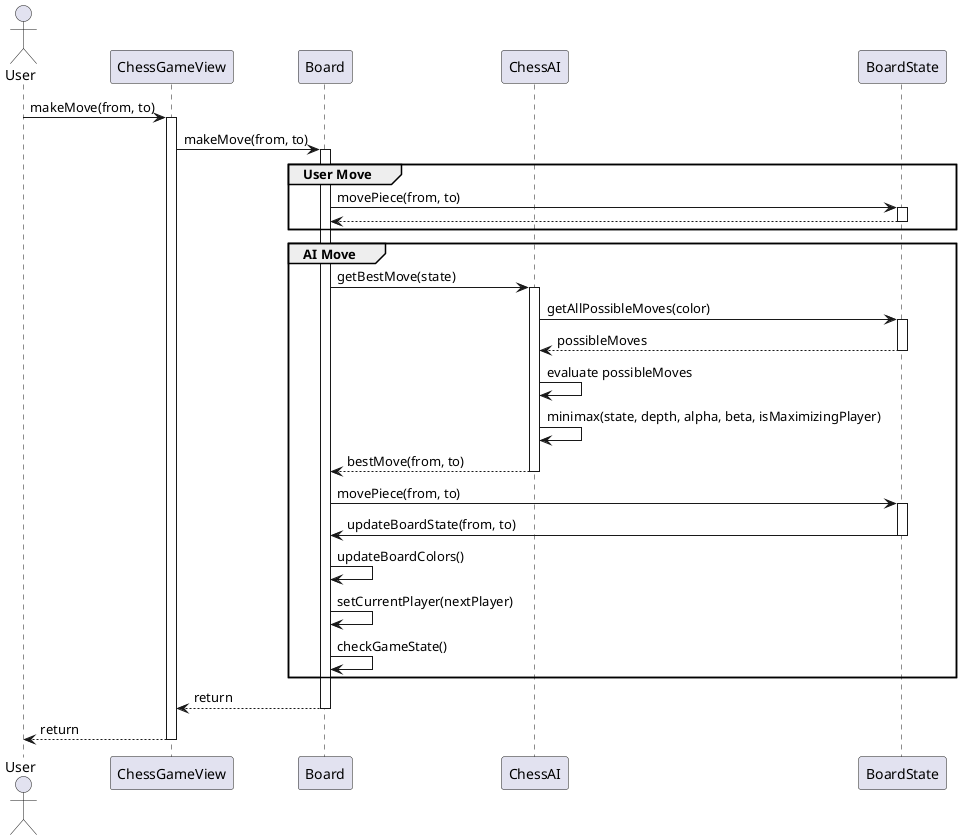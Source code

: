 @startuml ChessAISequenceDiagram
actor User

participant ChessGameView as View
participant Board as Board
participant ChessAI as AI
participant BoardState as State

User -> View: makeMove(from, to)
activate View
View -> Board: makeMove(from, to)
activate Board

group User Move
    Board -> State: movePiece(from, to)
    activate State
    return
    deactivate State
end

group AI Move
    Board -> AI: getBestMove(state)
    activate AI
    AI -> State: getAllPossibleMoves(color)
    activate State
    State --> AI: possibleMoves
    deactivate State
    
    AI -> AI: evaluate possibleMoves
    AI -> AI: minimax(state, depth, alpha, beta, isMaximizingPlayer)
    return bestMove(from, to)
    deactivate AI

    Board -> State: movePiece(from, to)
    activate State
    State -> Board: updateBoardState(from, to)
    deactivate State

    Board -> Board: updateBoardColors()
    Board -> Board: setCurrentPlayer(nextPlayer)
    Board -> Board: checkGameState()
end

Board --> View: return
deactivate Board

View --> User: return
deactivate View

@enduml
